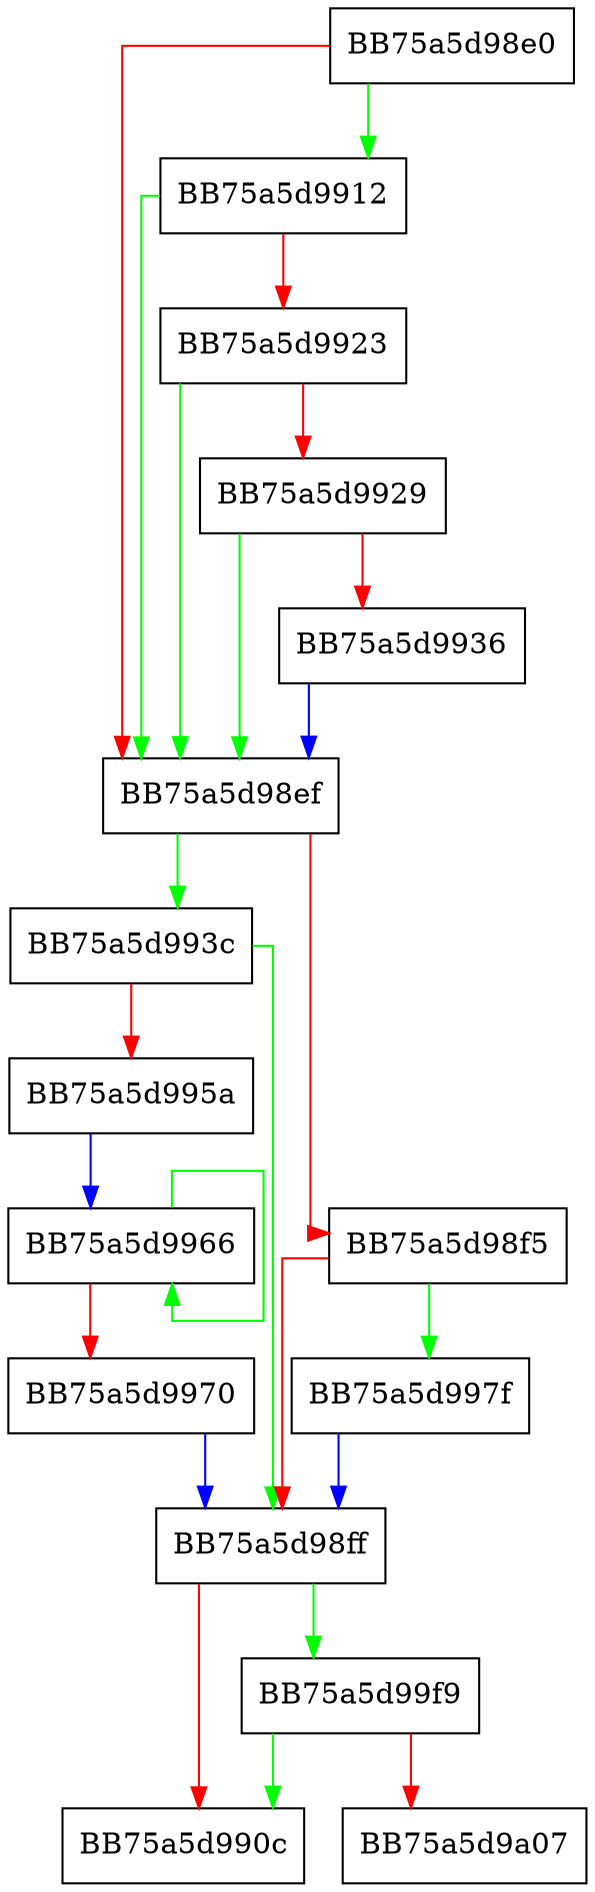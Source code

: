 digraph fix_vname {
  node [shape="box"];
  graph [splines=ortho];
  BB75a5d98e0 -> BB75a5d9912 [color="green"];
  BB75a5d98e0 -> BB75a5d98ef [color="red"];
  BB75a5d98ef -> BB75a5d993c [color="green"];
  BB75a5d98ef -> BB75a5d98f5 [color="red"];
  BB75a5d98f5 -> BB75a5d997f [color="green"];
  BB75a5d98f5 -> BB75a5d98ff [color="red"];
  BB75a5d98ff -> BB75a5d99f9 [color="green"];
  BB75a5d98ff -> BB75a5d990c [color="red"];
  BB75a5d9912 -> BB75a5d98ef [color="green"];
  BB75a5d9912 -> BB75a5d9923 [color="red"];
  BB75a5d9923 -> BB75a5d98ef [color="green"];
  BB75a5d9923 -> BB75a5d9929 [color="red"];
  BB75a5d9929 -> BB75a5d98ef [color="green"];
  BB75a5d9929 -> BB75a5d9936 [color="red"];
  BB75a5d9936 -> BB75a5d98ef [color="blue"];
  BB75a5d993c -> BB75a5d98ff [color="green"];
  BB75a5d993c -> BB75a5d995a [color="red"];
  BB75a5d995a -> BB75a5d9966 [color="blue"];
  BB75a5d9966 -> BB75a5d9966 [color="green"];
  BB75a5d9966 -> BB75a5d9970 [color="red"];
  BB75a5d9970 -> BB75a5d98ff [color="blue"];
  BB75a5d997f -> BB75a5d98ff [color="blue"];
  BB75a5d99f9 -> BB75a5d990c [color="green"];
  BB75a5d99f9 -> BB75a5d9a07 [color="red"];
}